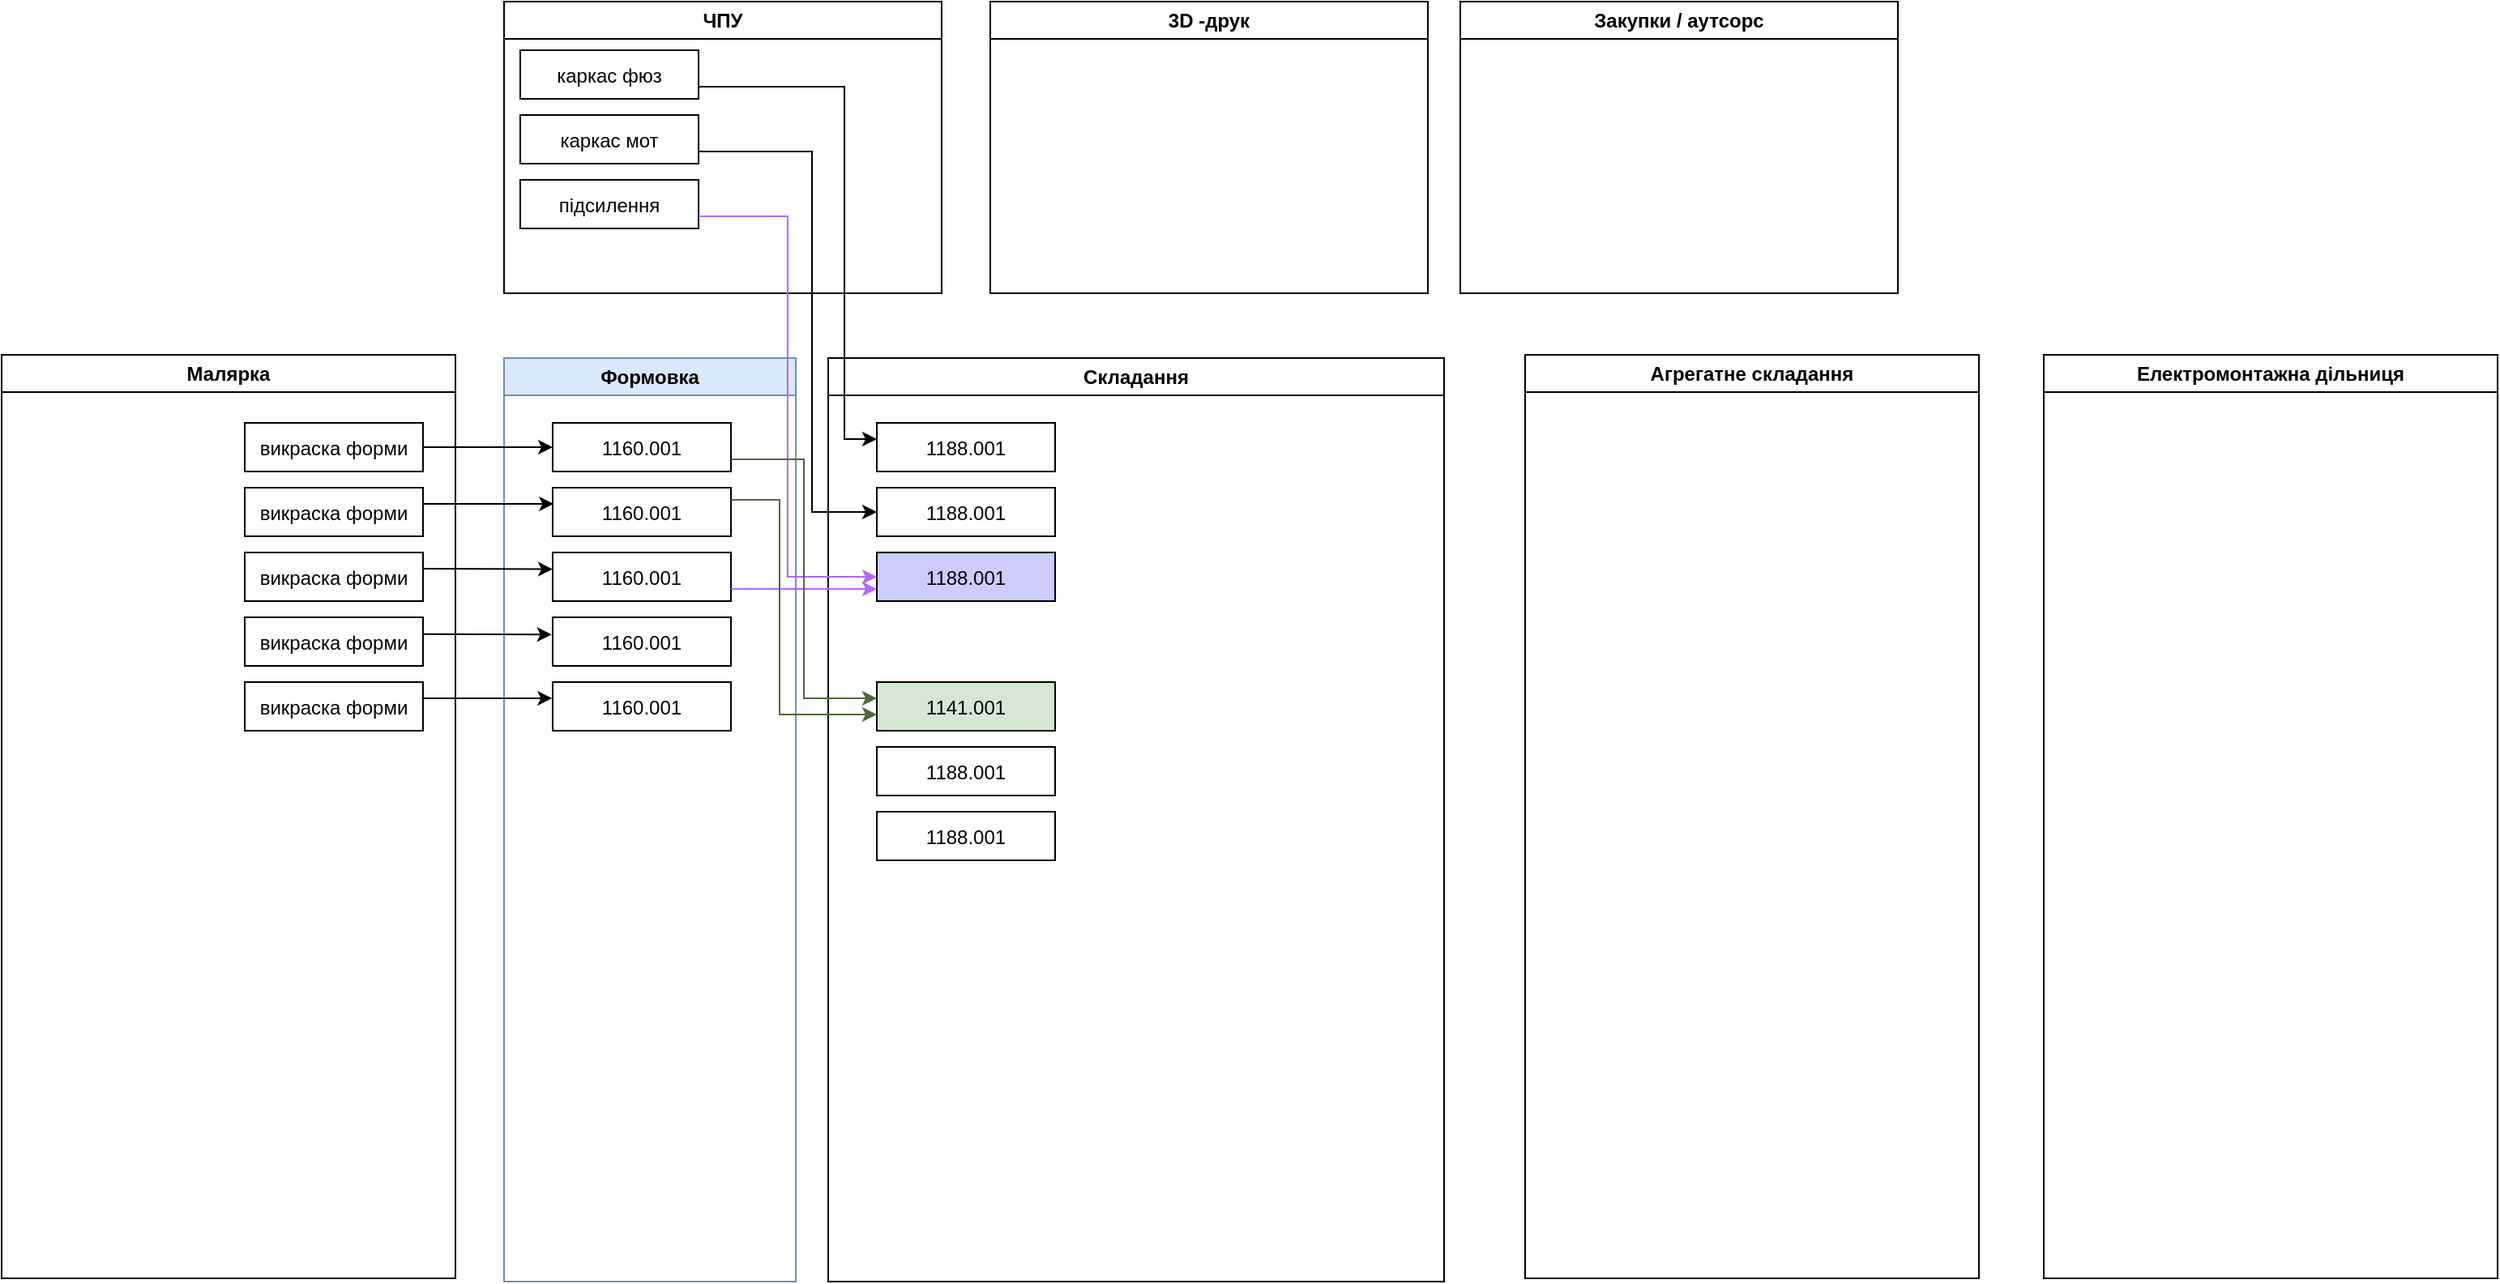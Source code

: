 <mxfile version="26.2.14">
  <diagram name="Page-1" id="e7e014a7-5840-1c2e-5031-d8a46d1fe8dd">
    <mxGraphModel dx="1188" dy="1445" grid="1" gridSize="10" guides="1" tooltips="1" connect="1" arrows="1" fold="1" page="1" pageScale="1" pageWidth="1169" pageHeight="826" background="none" math="0" shadow="0">
      <root>
        <mxCell id="0" />
        <mxCell id="1" parent="0" />
        <mxCell id="2" value="Малярка" style="swimlane;whiteSpace=wrap" parent="1" vertex="1">
          <mxGeometry x="100" y="128" width="280" height="570" as="geometry" />
        </mxCell>
        <mxCell id="7" value="викраска форми" style="" parent="2" vertex="1">
          <mxGeometry x="150" y="42" width="110" height="30" as="geometry" />
        </mxCell>
        <mxCell id="ZFgXIYBRlFsBKdHk3r_l-41" value="викраска форми" style="" vertex="1" parent="2">
          <mxGeometry x="150" y="82" width="110" height="30" as="geometry" />
        </mxCell>
        <mxCell id="ZFgXIYBRlFsBKdHk3r_l-42" value="викраска форми" style="" vertex="1" parent="2">
          <mxGeometry x="150" y="122" width="110" height="30" as="geometry" />
        </mxCell>
        <mxCell id="ZFgXIYBRlFsBKdHk3r_l-43" value="викраска форми" style="" vertex="1" parent="2">
          <mxGeometry x="150" y="202" width="110" height="30" as="geometry" />
        </mxCell>
        <mxCell id="ZFgXIYBRlFsBKdHk3r_l-44" value="викраска форми" style="" vertex="1" parent="2">
          <mxGeometry x="150" y="162" width="110" height="30" as="geometry" />
        </mxCell>
        <mxCell id="4" value="Складання" style="swimlane;whiteSpace=wrap" parent="1" vertex="1">
          <mxGeometry x="610" y="130" width="380" height="570" as="geometry" />
        </mxCell>
        <mxCell id="ZFgXIYBRlFsBKdHk3r_l-63" value="1188.001" style="" vertex="1" parent="4">
          <mxGeometry x="30" y="40" width="110" height="30" as="geometry" />
        </mxCell>
        <mxCell id="ZFgXIYBRlFsBKdHk3r_l-64" value="1188.001" style="" vertex="1" parent="4">
          <mxGeometry x="30" y="80" width="110" height="30" as="geometry" />
        </mxCell>
        <mxCell id="ZFgXIYBRlFsBKdHk3r_l-65" value="1188.001" style="fillColor=#CCCCFF;" vertex="1" parent="4">
          <mxGeometry x="30" y="120" width="110" height="30" as="geometry" />
        </mxCell>
        <mxCell id="ZFgXIYBRlFsBKdHk3r_l-66" value="1141.001" style="fillColor=#D5E8D4;" vertex="1" parent="4">
          <mxGeometry x="30" y="200" width="110" height="30" as="geometry" />
        </mxCell>
        <mxCell id="ZFgXIYBRlFsBKdHk3r_l-67" value="1188.001" style="" vertex="1" parent="4">
          <mxGeometry x="30" y="240" width="110" height="30" as="geometry" />
        </mxCell>
        <mxCell id="ZFgXIYBRlFsBKdHk3r_l-68" value="1188.001" style="" vertex="1" parent="4">
          <mxGeometry x="30" y="280" width="110" height="30" as="geometry" />
        </mxCell>
        <mxCell id="b3la3fIPvDPqnJ_Hfxcg-51" value="Агрегатне складання" style="swimlane;whiteSpace=wrap" parent="1" vertex="1">
          <mxGeometry x="1040" y="128" width="280" height="570" as="geometry" />
        </mxCell>
        <mxCell id="b3la3fIPvDPqnJ_Hfxcg-57" value="Електромонтажна дільниця" style="swimlane;whiteSpace=wrap" parent="1" vertex="1">
          <mxGeometry x="1360" y="128" width="280" height="570" as="geometry" />
        </mxCell>
        <mxCell id="ZFgXIYBRlFsBKdHk3r_l-45" value="Формовка" style="swimlane;whiteSpace=wrap;fillColor=#dae8fc;strokeColor=#6c8ebf;shadow=0;glass=0;rounded=0;swimlaneFillColor=none;" vertex="1" parent="1">
          <mxGeometry x="410" y="130" width="180" height="570" as="geometry" />
        </mxCell>
        <mxCell id="ZFgXIYBRlFsBKdHk3r_l-46" value="1160.001" style="" vertex="1" parent="ZFgXIYBRlFsBKdHk3r_l-45">
          <mxGeometry x="30" y="40" width="110" height="30" as="geometry" />
        </mxCell>
        <mxCell id="ZFgXIYBRlFsBKdHk3r_l-47" value="1160.001" style="" vertex="1" parent="ZFgXIYBRlFsBKdHk3r_l-45">
          <mxGeometry x="30" y="80" width="110" height="30" as="geometry" />
        </mxCell>
        <mxCell id="ZFgXIYBRlFsBKdHk3r_l-48" value="1160.001" style="" vertex="1" parent="ZFgXIYBRlFsBKdHk3r_l-45">
          <mxGeometry x="30" y="120" width="110" height="30" as="geometry" />
        </mxCell>
        <mxCell id="ZFgXIYBRlFsBKdHk3r_l-49" value="1160.001" style="" vertex="1" parent="ZFgXIYBRlFsBKdHk3r_l-45">
          <mxGeometry x="30" y="200" width="110" height="30" as="geometry" />
        </mxCell>
        <mxCell id="ZFgXIYBRlFsBKdHk3r_l-50" value="1160.001" style="" vertex="1" parent="ZFgXIYBRlFsBKdHk3r_l-45">
          <mxGeometry x="30" y="160" width="110" height="30" as="geometry" />
        </mxCell>
        <mxCell id="ZFgXIYBRlFsBKdHk3r_l-51" value="" style="endArrow=classic;html=1;rounded=0;exitX=1;exitY=0.5;exitDx=0;exitDy=0;entryX=0;entryY=0.5;entryDx=0;entryDy=0;" edge="1" parent="1" source="7" target="ZFgXIYBRlFsBKdHk3r_l-46">
          <mxGeometry width="50" height="50" relative="1" as="geometry">
            <mxPoint x="110" y="410" as="sourcePoint" />
            <mxPoint x="160" y="360" as="targetPoint" />
          </mxGeometry>
        </mxCell>
        <mxCell id="ZFgXIYBRlFsBKdHk3r_l-52" value="" style="endArrow=classic;html=1;rounded=0;exitX=1;exitY=0.5;exitDx=0;exitDy=0;entryX=0.006;entryY=0.333;entryDx=0;entryDy=0;entryPerimeter=0;" edge="1" parent="1" target="ZFgXIYBRlFsBKdHk3r_l-47">
          <mxGeometry width="50" height="50" relative="1" as="geometry">
            <mxPoint x="360" y="220" as="sourcePoint" />
            <mxPoint x="440" y="220" as="targetPoint" />
          </mxGeometry>
        </mxCell>
        <mxCell id="ZFgXIYBRlFsBKdHk3r_l-53" value="" style="endArrow=classic;html=1;rounded=0;exitX=1;exitY=0.5;exitDx=0;exitDy=0;entryX=0;entryY=0.344;entryDx=0;entryDy=0;entryPerimeter=0;" edge="1" parent="1" target="ZFgXIYBRlFsBKdHk3r_l-48">
          <mxGeometry width="50" height="50" relative="1" as="geometry">
            <mxPoint x="360" y="260" as="sourcePoint" />
            <mxPoint x="440" y="260" as="targetPoint" />
          </mxGeometry>
        </mxCell>
        <mxCell id="ZFgXIYBRlFsBKdHk3r_l-58" value="ЧПУ" style="swimlane;whiteSpace=wrap" vertex="1" parent="1">
          <mxGeometry x="410" y="-90" width="270" height="180" as="geometry" />
        </mxCell>
        <mxCell id="ZFgXIYBRlFsBKdHk3r_l-69" value="каркас фюз" style="" vertex="1" parent="ZFgXIYBRlFsBKdHk3r_l-58">
          <mxGeometry x="10" y="30" width="110" height="30" as="geometry" />
        </mxCell>
        <mxCell id="ZFgXIYBRlFsBKdHk3r_l-71" value="каркас мот" style="" vertex="1" parent="ZFgXIYBRlFsBKdHk3r_l-58">
          <mxGeometry x="10" y="70" width="110" height="30" as="geometry" />
        </mxCell>
        <mxCell id="ZFgXIYBRlFsBKdHk3r_l-73" value="підсилення" style="" vertex="1" parent="ZFgXIYBRlFsBKdHk3r_l-58">
          <mxGeometry x="10" y="110" width="110" height="30" as="geometry" />
        </mxCell>
        <mxCell id="ZFgXIYBRlFsBKdHk3r_l-60" value="3D -друк" style="swimlane;whiteSpace=wrap;startSize=23;" vertex="1" parent="1">
          <mxGeometry x="710" y="-90" width="270" height="180" as="geometry" />
        </mxCell>
        <mxCell id="ZFgXIYBRlFsBKdHk3r_l-62" value="Закупки / аутсорс" style="swimlane;whiteSpace=wrap;startSize=23;" vertex="1" parent="1">
          <mxGeometry x="1000" y="-90" width="270" height="180" as="geometry" />
        </mxCell>
        <mxCell id="ZFgXIYBRlFsBKdHk3r_l-70" style="edgeStyle=orthogonalEdgeStyle;rounded=0;orthogonalLoop=1;jettySize=auto;html=1;exitX=1;exitY=0.75;exitDx=0;exitDy=0;" edge="1" parent="1" source="ZFgXIYBRlFsBKdHk3r_l-69" target="ZFgXIYBRlFsBKdHk3r_l-63">
          <mxGeometry relative="1" as="geometry">
            <mxPoint x="630" y="190" as="targetPoint" />
            <Array as="points">
              <mxPoint x="620" y="-37" />
              <mxPoint x="620" y="180" />
            </Array>
          </mxGeometry>
        </mxCell>
        <mxCell id="ZFgXIYBRlFsBKdHk3r_l-72" style="edgeStyle=orthogonalEdgeStyle;rounded=0;orthogonalLoop=1;jettySize=auto;html=1;exitX=1;exitY=0.75;exitDx=0;exitDy=0;entryX=0;entryY=0.5;entryDx=0;entryDy=0;" edge="1" parent="1" source="ZFgXIYBRlFsBKdHk3r_l-71" target="ZFgXIYBRlFsBKdHk3r_l-64">
          <mxGeometry relative="1" as="geometry">
            <Array as="points">
              <mxPoint x="600" y="3" />
              <mxPoint x="600" y="225" />
            </Array>
          </mxGeometry>
        </mxCell>
        <mxCell id="ZFgXIYBRlFsBKdHk3r_l-74" style="edgeStyle=orthogonalEdgeStyle;rounded=0;orthogonalLoop=1;jettySize=auto;html=1;exitX=1;exitY=0.75;exitDx=0;exitDy=0;entryX=0;entryY=0.75;entryDx=0;entryDy=0;strokeColor=#B266FF;" edge="1" parent="1" source="ZFgXIYBRlFsBKdHk3r_l-48" target="ZFgXIYBRlFsBKdHk3r_l-65">
          <mxGeometry relative="1" as="geometry" />
        </mxCell>
        <mxCell id="ZFgXIYBRlFsBKdHk3r_l-75" style="edgeStyle=orthogonalEdgeStyle;rounded=0;orthogonalLoop=1;jettySize=auto;html=1;exitX=1;exitY=0.75;exitDx=0;exitDy=0;entryX=0;entryY=0.5;entryDx=0;entryDy=0;strokeColor=#B266FF;" edge="1" parent="1" source="ZFgXIYBRlFsBKdHk3r_l-73" target="ZFgXIYBRlFsBKdHk3r_l-65">
          <mxGeometry relative="1" as="geometry" />
        </mxCell>
        <mxCell id="ZFgXIYBRlFsBKdHk3r_l-76" style="edgeStyle=orthogonalEdgeStyle;rounded=0;orthogonalLoop=1;jettySize=auto;html=1;exitX=1;exitY=0.75;exitDx=0;exitDy=0;fillColor=#d5e8d4;strokeColor=#4D6A3C;" edge="1" parent="1" source="ZFgXIYBRlFsBKdHk3r_l-46" target="ZFgXIYBRlFsBKdHk3r_l-66">
          <mxGeometry relative="1" as="geometry">
            <mxPoint x="640" y="340" as="targetPoint" />
            <Array as="points">
              <mxPoint x="595" y="193" />
              <mxPoint x="595" y="340" />
            </Array>
          </mxGeometry>
        </mxCell>
        <mxCell id="ZFgXIYBRlFsBKdHk3r_l-77" style="edgeStyle=orthogonalEdgeStyle;rounded=0;orthogonalLoop=1;jettySize=auto;html=1;exitX=1;exitY=0.25;exitDx=0;exitDy=0;fillColor=#d5e8d4;strokeColor=#4D6A3C;" edge="1" parent="1" source="ZFgXIYBRlFsBKdHk3r_l-47" target="ZFgXIYBRlFsBKdHk3r_l-66">
          <mxGeometry relative="1" as="geometry">
            <mxPoint x="640" y="350" as="targetPoint" />
            <Array as="points">
              <mxPoint x="580" y="218" />
              <mxPoint x="580" y="350" />
            </Array>
          </mxGeometry>
        </mxCell>
        <mxCell id="ZFgXIYBRlFsBKdHk3r_l-54" value="" style="endArrow=classic;html=1;rounded=0;exitX=1.003;exitY=0.344;exitDx=0;exitDy=0;entryX=-0.006;entryY=0.356;entryDx=0;entryDy=0;entryPerimeter=0;exitPerimeter=0;" edge="1" parent="1" source="ZFgXIYBRlFsBKdHk3r_l-44" target="ZFgXIYBRlFsBKdHk3r_l-50">
          <mxGeometry width="50" height="50" relative="1" as="geometry">
            <mxPoint x="360" y="300" as="sourcePoint" />
            <mxPoint x="440" y="300" as="targetPoint" />
          </mxGeometry>
        </mxCell>
        <mxCell id="ZFgXIYBRlFsBKdHk3r_l-55" value="" style="endArrow=classic;html=1;rounded=0;exitX=0.994;exitY=0.333;exitDx=0;exitDy=0;entryX=-0.003;entryY=0.333;entryDx=0;entryDy=0;entryPerimeter=0;exitPerimeter=0;" edge="1" parent="1" source="ZFgXIYBRlFsBKdHk3r_l-43" target="ZFgXIYBRlFsBKdHk3r_l-49">
          <mxGeometry width="50" height="50" relative="1" as="geometry">
            <mxPoint x="360" y="340" as="sourcePoint" />
            <mxPoint x="440" y="340" as="targetPoint" />
          </mxGeometry>
        </mxCell>
      </root>
    </mxGraphModel>
  </diagram>
</mxfile>
